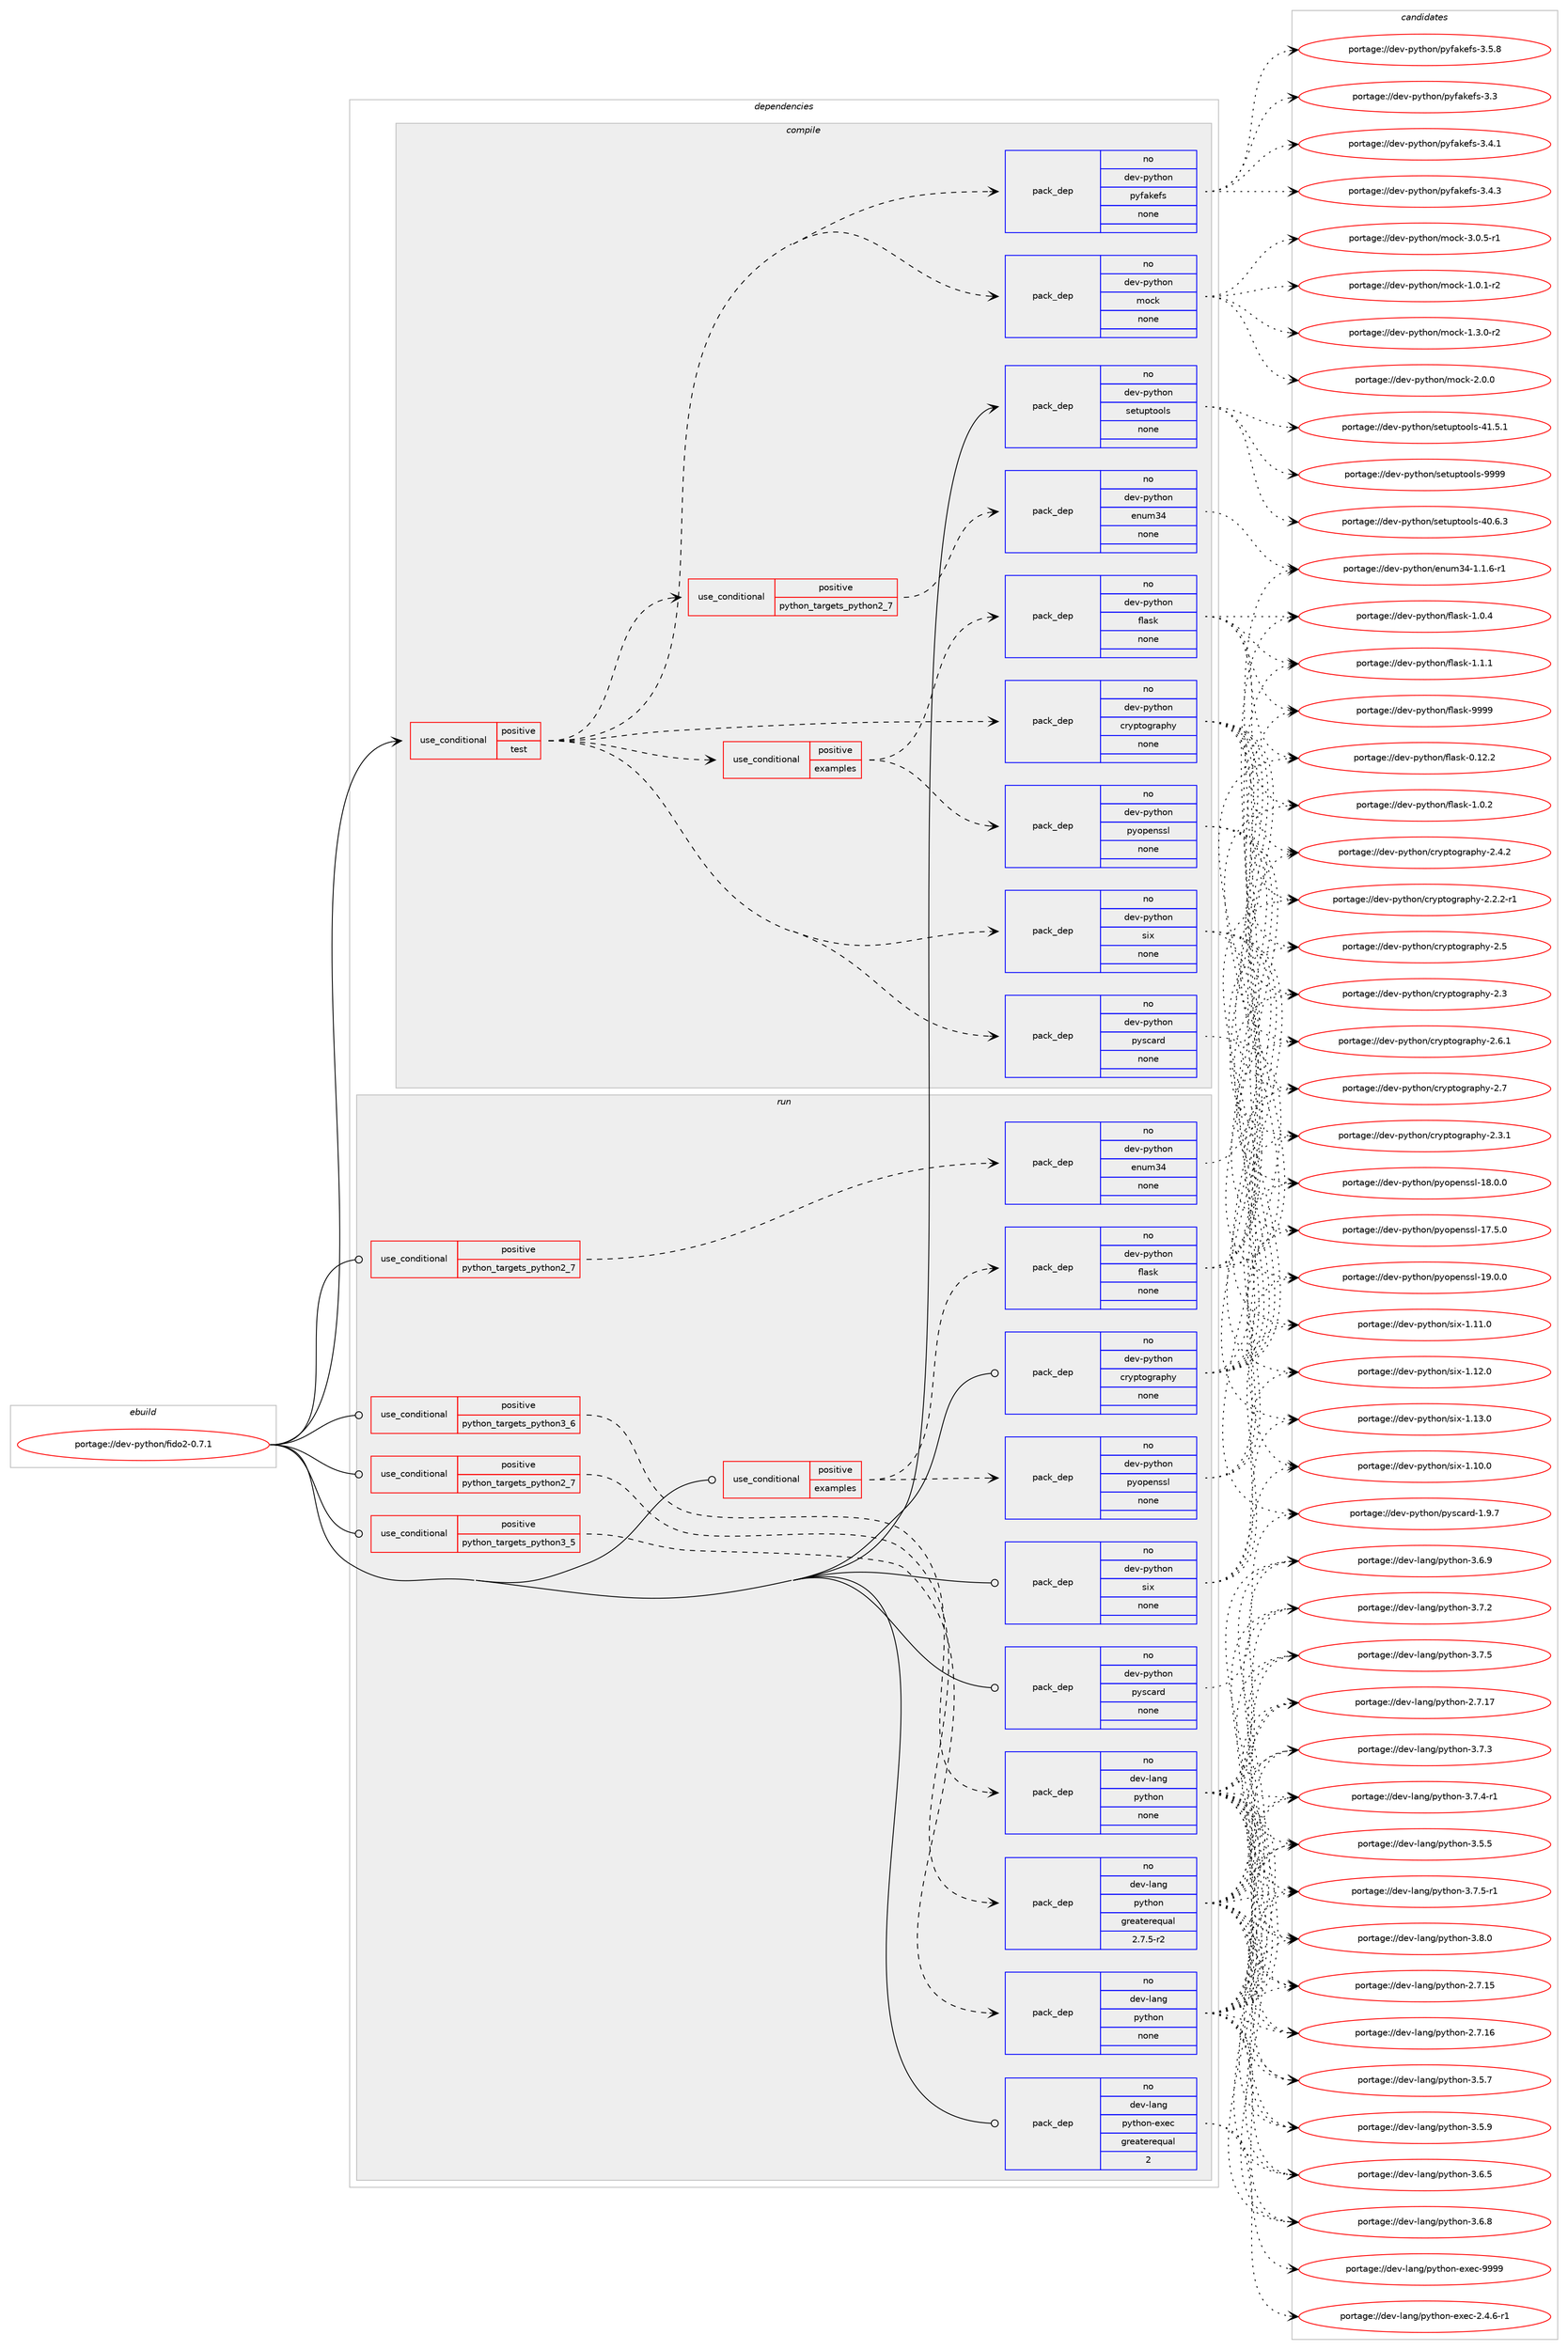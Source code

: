 digraph prolog {

# *************
# Graph options
# *************

newrank=true;
concentrate=true;
compound=true;
graph [rankdir=LR,fontname=Helvetica,fontsize=10,ranksep=1.5];#, ranksep=2.5, nodesep=0.2];
edge  [arrowhead=vee];
node  [fontname=Helvetica,fontsize=10];

# **********
# The ebuild
# **********

subgraph cluster_leftcol {
color=gray;
rank=same;
label=<<i>ebuild</i>>;
id [label="portage://dev-python/fido2-0.7.1", color=red, width=4, href="../dev-python/fido2-0.7.1.svg"];
}

# ****************
# The dependencies
# ****************

subgraph cluster_midcol {
color=gray;
label=<<i>dependencies</i>>;
subgraph cluster_compile {
fillcolor="#eeeeee";
style=filled;
label=<<i>compile</i>>;
subgraph cond28580 {
dependency139281 [label=<<TABLE BORDER="0" CELLBORDER="1" CELLSPACING="0" CELLPADDING="4"><TR><TD ROWSPAN="3" CELLPADDING="10">use_conditional</TD></TR><TR><TD>positive</TD></TR><TR><TD>test</TD></TR></TABLE>>, shape=none, color=red];
subgraph pack107373 {
dependency139282 [label=<<TABLE BORDER="0" CELLBORDER="1" CELLSPACING="0" CELLPADDING="4" WIDTH="220"><TR><TD ROWSPAN="6" CELLPADDING="30">pack_dep</TD></TR><TR><TD WIDTH="110">no</TD></TR><TR><TD>dev-python</TD></TR><TR><TD>six</TD></TR><TR><TD>none</TD></TR><TR><TD></TD></TR></TABLE>>, shape=none, color=blue];
}
dependency139281:e -> dependency139282:w [weight=20,style="dashed",arrowhead="vee"];
subgraph pack107374 {
dependency139283 [label=<<TABLE BORDER="0" CELLBORDER="1" CELLSPACING="0" CELLPADDING="4" WIDTH="220"><TR><TD ROWSPAN="6" CELLPADDING="30">pack_dep</TD></TR><TR><TD WIDTH="110">no</TD></TR><TR><TD>dev-python</TD></TR><TR><TD>cryptography</TD></TR><TR><TD>none</TD></TR><TR><TD></TD></TR></TABLE>>, shape=none, color=blue];
}
dependency139281:e -> dependency139283:w [weight=20,style="dashed",arrowhead="vee"];
subgraph pack107375 {
dependency139284 [label=<<TABLE BORDER="0" CELLBORDER="1" CELLSPACING="0" CELLPADDING="4" WIDTH="220"><TR><TD ROWSPAN="6" CELLPADDING="30">pack_dep</TD></TR><TR><TD WIDTH="110">no</TD></TR><TR><TD>dev-python</TD></TR><TR><TD>pyscard</TD></TR><TR><TD>none</TD></TR><TR><TD></TD></TR></TABLE>>, shape=none, color=blue];
}
dependency139281:e -> dependency139284:w [weight=20,style="dashed",arrowhead="vee"];
subgraph cond28581 {
dependency139285 [label=<<TABLE BORDER="0" CELLBORDER="1" CELLSPACING="0" CELLPADDING="4"><TR><TD ROWSPAN="3" CELLPADDING="10">use_conditional</TD></TR><TR><TD>positive</TD></TR><TR><TD>python_targets_python2_7</TD></TR></TABLE>>, shape=none, color=red];
subgraph pack107376 {
dependency139286 [label=<<TABLE BORDER="0" CELLBORDER="1" CELLSPACING="0" CELLPADDING="4" WIDTH="220"><TR><TD ROWSPAN="6" CELLPADDING="30">pack_dep</TD></TR><TR><TD WIDTH="110">no</TD></TR><TR><TD>dev-python</TD></TR><TR><TD>enum34</TD></TR><TR><TD>none</TD></TR><TR><TD></TD></TR></TABLE>>, shape=none, color=blue];
}
dependency139285:e -> dependency139286:w [weight=20,style="dashed",arrowhead="vee"];
}
dependency139281:e -> dependency139285:w [weight=20,style="dashed",arrowhead="vee"];
subgraph cond28582 {
dependency139287 [label=<<TABLE BORDER="0" CELLBORDER="1" CELLSPACING="0" CELLPADDING="4"><TR><TD ROWSPAN="3" CELLPADDING="10">use_conditional</TD></TR><TR><TD>positive</TD></TR><TR><TD>examples</TD></TR></TABLE>>, shape=none, color=red];
subgraph pack107377 {
dependency139288 [label=<<TABLE BORDER="0" CELLBORDER="1" CELLSPACING="0" CELLPADDING="4" WIDTH="220"><TR><TD ROWSPAN="6" CELLPADDING="30">pack_dep</TD></TR><TR><TD WIDTH="110">no</TD></TR><TR><TD>dev-python</TD></TR><TR><TD>flask</TD></TR><TR><TD>none</TD></TR><TR><TD></TD></TR></TABLE>>, shape=none, color=blue];
}
dependency139287:e -> dependency139288:w [weight=20,style="dashed",arrowhead="vee"];
subgraph pack107378 {
dependency139289 [label=<<TABLE BORDER="0" CELLBORDER="1" CELLSPACING="0" CELLPADDING="4" WIDTH="220"><TR><TD ROWSPAN="6" CELLPADDING="30">pack_dep</TD></TR><TR><TD WIDTH="110">no</TD></TR><TR><TD>dev-python</TD></TR><TR><TD>pyopenssl</TD></TR><TR><TD>none</TD></TR><TR><TD></TD></TR></TABLE>>, shape=none, color=blue];
}
dependency139287:e -> dependency139289:w [weight=20,style="dashed",arrowhead="vee"];
}
dependency139281:e -> dependency139287:w [weight=20,style="dashed",arrowhead="vee"];
subgraph pack107379 {
dependency139290 [label=<<TABLE BORDER="0" CELLBORDER="1" CELLSPACING="0" CELLPADDING="4" WIDTH="220"><TR><TD ROWSPAN="6" CELLPADDING="30">pack_dep</TD></TR><TR><TD WIDTH="110">no</TD></TR><TR><TD>dev-python</TD></TR><TR><TD>mock</TD></TR><TR><TD>none</TD></TR><TR><TD></TD></TR></TABLE>>, shape=none, color=blue];
}
dependency139281:e -> dependency139290:w [weight=20,style="dashed",arrowhead="vee"];
subgraph pack107380 {
dependency139291 [label=<<TABLE BORDER="0" CELLBORDER="1" CELLSPACING="0" CELLPADDING="4" WIDTH="220"><TR><TD ROWSPAN="6" CELLPADDING="30">pack_dep</TD></TR><TR><TD WIDTH="110">no</TD></TR><TR><TD>dev-python</TD></TR><TR><TD>pyfakefs</TD></TR><TR><TD>none</TD></TR><TR><TD></TD></TR></TABLE>>, shape=none, color=blue];
}
dependency139281:e -> dependency139291:w [weight=20,style="dashed",arrowhead="vee"];
}
id:e -> dependency139281:w [weight=20,style="solid",arrowhead="vee"];
subgraph pack107381 {
dependency139292 [label=<<TABLE BORDER="0" CELLBORDER="1" CELLSPACING="0" CELLPADDING="4" WIDTH="220"><TR><TD ROWSPAN="6" CELLPADDING="30">pack_dep</TD></TR><TR><TD WIDTH="110">no</TD></TR><TR><TD>dev-python</TD></TR><TR><TD>setuptools</TD></TR><TR><TD>none</TD></TR><TR><TD></TD></TR></TABLE>>, shape=none, color=blue];
}
id:e -> dependency139292:w [weight=20,style="solid",arrowhead="vee"];
}
subgraph cluster_compileandrun {
fillcolor="#eeeeee";
style=filled;
label=<<i>compile and run</i>>;
}
subgraph cluster_run {
fillcolor="#eeeeee";
style=filled;
label=<<i>run</i>>;
subgraph cond28583 {
dependency139293 [label=<<TABLE BORDER="0" CELLBORDER="1" CELLSPACING="0" CELLPADDING="4"><TR><TD ROWSPAN="3" CELLPADDING="10">use_conditional</TD></TR><TR><TD>positive</TD></TR><TR><TD>examples</TD></TR></TABLE>>, shape=none, color=red];
subgraph pack107382 {
dependency139294 [label=<<TABLE BORDER="0" CELLBORDER="1" CELLSPACING="0" CELLPADDING="4" WIDTH="220"><TR><TD ROWSPAN="6" CELLPADDING="30">pack_dep</TD></TR><TR><TD WIDTH="110">no</TD></TR><TR><TD>dev-python</TD></TR><TR><TD>flask</TD></TR><TR><TD>none</TD></TR><TR><TD></TD></TR></TABLE>>, shape=none, color=blue];
}
dependency139293:e -> dependency139294:w [weight=20,style="dashed",arrowhead="vee"];
subgraph pack107383 {
dependency139295 [label=<<TABLE BORDER="0" CELLBORDER="1" CELLSPACING="0" CELLPADDING="4" WIDTH="220"><TR><TD ROWSPAN="6" CELLPADDING="30">pack_dep</TD></TR><TR><TD WIDTH="110">no</TD></TR><TR><TD>dev-python</TD></TR><TR><TD>pyopenssl</TD></TR><TR><TD>none</TD></TR><TR><TD></TD></TR></TABLE>>, shape=none, color=blue];
}
dependency139293:e -> dependency139295:w [weight=20,style="dashed",arrowhead="vee"];
}
id:e -> dependency139293:w [weight=20,style="solid",arrowhead="odot"];
subgraph cond28584 {
dependency139296 [label=<<TABLE BORDER="0" CELLBORDER="1" CELLSPACING="0" CELLPADDING="4"><TR><TD ROWSPAN="3" CELLPADDING="10">use_conditional</TD></TR><TR><TD>positive</TD></TR><TR><TD>python_targets_python2_7</TD></TR></TABLE>>, shape=none, color=red];
subgraph pack107384 {
dependency139297 [label=<<TABLE BORDER="0" CELLBORDER="1" CELLSPACING="0" CELLPADDING="4" WIDTH="220"><TR><TD ROWSPAN="6" CELLPADDING="30">pack_dep</TD></TR><TR><TD WIDTH="110">no</TD></TR><TR><TD>dev-lang</TD></TR><TR><TD>python</TD></TR><TR><TD>greaterequal</TD></TR><TR><TD>2.7.5-r2</TD></TR></TABLE>>, shape=none, color=blue];
}
dependency139296:e -> dependency139297:w [weight=20,style="dashed",arrowhead="vee"];
}
id:e -> dependency139296:w [weight=20,style="solid",arrowhead="odot"];
subgraph cond28585 {
dependency139298 [label=<<TABLE BORDER="0" CELLBORDER="1" CELLSPACING="0" CELLPADDING="4"><TR><TD ROWSPAN="3" CELLPADDING="10">use_conditional</TD></TR><TR><TD>positive</TD></TR><TR><TD>python_targets_python2_7</TD></TR></TABLE>>, shape=none, color=red];
subgraph pack107385 {
dependency139299 [label=<<TABLE BORDER="0" CELLBORDER="1" CELLSPACING="0" CELLPADDING="4" WIDTH="220"><TR><TD ROWSPAN="6" CELLPADDING="30">pack_dep</TD></TR><TR><TD WIDTH="110">no</TD></TR><TR><TD>dev-python</TD></TR><TR><TD>enum34</TD></TR><TR><TD>none</TD></TR><TR><TD></TD></TR></TABLE>>, shape=none, color=blue];
}
dependency139298:e -> dependency139299:w [weight=20,style="dashed",arrowhead="vee"];
}
id:e -> dependency139298:w [weight=20,style="solid",arrowhead="odot"];
subgraph cond28586 {
dependency139300 [label=<<TABLE BORDER="0" CELLBORDER="1" CELLSPACING="0" CELLPADDING="4"><TR><TD ROWSPAN="3" CELLPADDING="10">use_conditional</TD></TR><TR><TD>positive</TD></TR><TR><TD>python_targets_python3_5</TD></TR></TABLE>>, shape=none, color=red];
subgraph pack107386 {
dependency139301 [label=<<TABLE BORDER="0" CELLBORDER="1" CELLSPACING="0" CELLPADDING="4" WIDTH="220"><TR><TD ROWSPAN="6" CELLPADDING="30">pack_dep</TD></TR><TR><TD WIDTH="110">no</TD></TR><TR><TD>dev-lang</TD></TR><TR><TD>python</TD></TR><TR><TD>none</TD></TR><TR><TD></TD></TR></TABLE>>, shape=none, color=blue];
}
dependency139300:e -> dependency139301:w [weight=20,style="dashed",arrowhead="vee"];
}
id:e -> dependency139300:w [weight=20,style="solid",arrowhead="odot"];
subgraph cond28587 {
dependency139302 [label=<<TABLE BORDER="0" CELLBORDER="1" CELLSPACING="0" CELLPADDING="4"><TR><TD ROWSPAN="3" CELLPADDING="10">use_conditional</TD></TR><TR><TD>positive</TD></TR><TR><TD>python_targets_python3_6</TD></TR></TABLE>>, shape=none, color=red];
subgraph pack107387 {
dependency139303 [label=<<TABLE BORDER="0" CELLBORDER="1" CELLSPACING="0" CELLPADDING="4" WIDTH="220"><TR><TD ROWSPAN="6" CELLPADDING="30">pack_dep</TD></TR><TR><TD WIDTH="110">no</TD></TR><TR><TD>dev-lang</TD></TR><TR><TD>python</TD></TR><TR><TD>none</TD></TR><TR><TD></TD></TR></TABLE>>, shape=none, color=blue];
}
dependency139302:e -> dependency139303:w [weight=20,style="dashed",arrowhead="vee"];
}
id:e -> dependency139302:w [weight=20,style="solid",arrowhead="odot"];
subgraph pack107388 {
dependency139304 [label=<<TABLE BORDER="0" CELLBORDER="1" CELLSPACING="0" CELLPADDING="4" WIDTH="220"><TR><TD ROWSPAN="6" CELLPADDING="30">pack_dep</TD></TR><TR><TD WIDTH="110">no</TD></TR><TR><TD>dev-lang</TD></TR><TR><TD>python-exec</TD></TR><TR><TD>greaterequal</TD></TR><TR><TD>2</TD></TR></TABLE>>, shape=none, color=blue];
}
id:e -> dependency139304:w [weight=20,style="solid",arrowhead="odot"];
subgraph pack107389 {
dependency139305 [label=<<TABLE BORDER="0" CELLBORDER="1" CELLSPACING="0" CELLPADDING="4" WIDTH="220"><TR><TD ROWSPAN="6" CELLPADDING="30">pack_dep</TD></TR><TR><TD WIDTH="110">no</TD></TR><TR><TD>dev-python</TD></TR><TR><TD>cryptography</TD></TR><TR><TD>none</TD></TR><TR><TD></TD></TR></TABLE>>, shape=none, color=blue];
}
id:e -> dependency139305:w [weight=20,style="solid",arrowhead="odot"];
subgraph pack107390 {
dependency139306 [label=<<TABLE BORDER="0" CELLBORDER="1" CELLSPACING="0" CELLPADDING="4" WIDTH="220"><TR><TD ROWSPAN="6" CELLPADDING="30">pack_dep</TD></TR><TR><TD WIDTH="110">no</TD></TR><TR><TD>dev-python</TD></TR><TR><TD>pyscard</TD></TR><TR><TD>none</TD></TR><TR><TD></TD></TR></TABLE>>, shape=none, color=blue];
}
id:e -> dependency139306:w [weight=20,style="solid",arrowhead="odot"];
subgraph pack107391 {
dependency139307 [label=<<TABLE BORDER="0" CELLBORDER="1" CELLSPACING="0" CELLPADDING="4" WIDTH="220"><TR><TD ROWSPAN="6" CELLPADDING="30">pack_dep</TD></TR><TR><TD WIDTH="110">no</TD></TR><TR><TD>dev-python</TD></TR><TR><TD>six</TD></TR><TR><TD>none</TD></TR><TR><TD></TD></TR></TABLE>>, shape=none, color=blue];
}
id:e -> dependency139307:w [weight=20,style="solid",arrowhead="odot"];
}
}

# **************
# The candidates
# **************

subgraph cluster_choices {
rank=same;
color=gray;
label=<<i>candidates</i>>;

subgraph choice107373 {
color=black;
nodesep=1;
choiceportage100101118451121211161041111104711510512045494649484648 [label="portage://dev-python/six-1.10.0", color=red, width=4,href="../dev-python/six-1.10.0.svg"];
choiceportage100101118451121211161041111104711510512045494649494648 [label="portage://dev-python/six-1.11.0", color=red, width=4,href="../dev-python/six-1.11.0.svg"];
choiceportage100101118451121211161041111104711510512045494649504648 [label="portage://dev-python/six-1.12.0", color=red, width=4,href="../dev-python/six-1.12.0.svg"];
choiceportage100101118451121211161041111104711510512045494649514648 [label="portage://dev-python/six-1.13.0", color=red, width=4,href="../dev-python/six-1.13.0.svg"];
dependency139282:e -> choiceportage100101118451121211161041111104711510512045494649484648:w [style=dotted,weight="100"];
dependency139282:e -> choiceportage100101118451121211161041111104711510512045494649494648:w [style=dotted,weight="100"];
dependency139282:e -> choiceportage100101118451121211161041111104711510512045494649504648:w [style=dotted,weight="100"];
dependency139282:e -> choiceportage100101118451121211161041111104711510512045494649514648:w [style=dotted,weight="100"];
}
subgraph choice107374 {
color=black;
nodesep=1;
choiceportage100101118451121211161041111104799114121112116111103114971121041214550465046504511449 [label="portage://dev-python/cryptography-2.2.2-r1", color=red, width=4,href="../dev-python/cryptography-2.2.2-r1.svg"];
choiceportage1001011184511212111610411111047991141211121161111031149711210412145504651 [label="portage://dev-python/cryptography-2.3", color=red, width=4,href="../dev-python/cryptography-2.3.svg"];
choiceportage10010111845112121116104111110479911412111211611110311497112104121455046514649 [label="portage://dev-python/cryptography-2.3.1", color=red, width=4,href="../dev-python/cryptography-2.3.1.svg"];
choiceportage10010111845112121116104111110479911412111211611110311497112104121455046524650 [label="portage://dev-python/cryptography-2.4.2", color=red, width=4,href="../dev-python/cryptography-2.4.2.svg"];
choiceportage1001011184511212111610411111047991141211121161111031149711210412145504653 [label="portage://dev-python/cryptography-2.5", color=red, width=4,href="../dev-python/cryptography-2.5.svg"];
choiceportage10010111845112121116104111110479911412111211611110311497112104121455046544649 [label="portage://dev-python/cryptography-2.6.1", color=red, width=4,href="../dev-python/cryptography-2.6.1.svg"];
choiceportage1001011184511212111610411111047991141211121161111031149711210412145504655 [label="portage://dev-python/cryptography-2.7", color=red, width=4,href="../dev-python/cryptography-2.7.svg"];
dependency139283:e -> choiceportage100101118451121211161041111104799114121112116111103114971121041214550465046504511449:w [style=dotted,weight="100"];
dependency139283:e -> choiceportage1001011184511212111610411111047991141211121161111031149711210412145504651:w [style=dotted,weight="100"];
dependency139283:e -> choiceportage10010111845112121116104111110479911412111211611110311497112104121455046514649:w [style=dotted,weight="100"];
dependency139283:e -> choiceportage10010111845112121116104111110479911412111211611110311497112104121455046524650:w [style=dotted,weight="100"];
dependency139283:e -> choiceportage1001011184511212111610411111047991141211121161111031149711210412145504653:w [style=dotted,weight="100"];
dependency139283:e -> choiceportage10010111845112121116104111110479911412111211611110311497112104121455046544649:w [style=dotted,weight="100"];
dependency139283:e -> choiceportage1001011184511212111610411111047991141211121161111031149711210412145504655:w [style=dotted,weight="100"];
}
subgraph choice107375 {
color=black;
nodesep=1;
choiceportage10010111845112121116104111110471121211159997114100454946574655 [label="portage://dev-python/pyscard-1.9.7", color=red, width=4,href="../dev-python/pyscard-1.9.7.svg"];
dependency139284:e -> choiceportage10010111845112121116104111110471121211159997114100454946574655:w [style=dotted,weight="100"];
}
subgraph choice107376 {
color=black;
nodesep=1;
choiceportage100101118451121211161041111104710111011710951524549464946544511449 [label="portage://dev-python/enum34-1.1.6-r1", color=red, width=4,href="../dev-python/enum34-1.1.6-r1.svg"];
dependency139286:e -> choiceportage100101118451121211161041111104710111011710951524549464946544511449:w [style=dotted,weight="100"];
}
subgraph choice107377 {
color=black;
nodesep=1;
choiceportage10010111845112121116104111110471021089711510745484649504650 [label="portage://dev-python/flask-0.12.2", color=red, width=4,href="../dev-python/flask-0.12.2.svg"];
choiceportage100101118451121211161041111104710210897115107454946484650 [label="portage://dev-python/flask-1.0.2", color=red, width=4,href="../dev-python/flask-1.0.2.svg"];
choiceportage100101118451121211161041111104710210897115107454946484652 [label="portage://dev-python/flask-1.0.4", color=red, width=4,href="../dev-python/flask-1.0.4.svg"];
choiceportage100101118451121211161041111104710210897115107454946494649 [label="portage://dev-python/flask-1.1.1", color=red, width=4,href="../dev-python/flask-1.1.1.svg"];
choiceportage1001011184511212111610411111047102108971151074557575757 [label="portage://dev-python/flask-9999", color=red, width=4,href="../dev-python/flask-9999.svg"];
dependency139288:e -> choiceportage10010111845112121116104111110471021089711510745484649504650:w [style=dotted,weight="100"];
dependency139288:e -> choiceportage100101118451121211161041111104710210897115107454946484650:w [style=dotted,weight="100"];
dependency139288:e -> choiceportage100101118451121211161041111104710210897115107454946484652:w [style=dotted,weight="100"];
dependency139288:e -> choiceportage100101118451121211161041111104710210897115107454946494649:w [style=dotted,weight="100"];
dependency139288:e -> choiceportage1001011184511212111610411111047102108971151074557575757:w [style=dotted,weight="100"];
}
subgraph choice107378 {
color=black;
nodesep=1;
choiceportage100101118451121211161041111104711212111111210111011511510845495546534648 [label="portage://dev-python/pyopenssl-17.5.0", color=red, width=4,href="../dev-python/pyopenssl-17.5.0.svg"];
choiceportage100101118451121211161041111104711212111111210111011511510845495646484648 [label="portage://dev-python/pyopenssl-18.0.0", color=red, width=4,href="../dev-python/pyopenssl-18.0.0.svg"];
choiceportage100101118451121211161041111104711212111111210111011511510845495746484648 [label="portage://dev-python/pyopenssl-19.0.0", color=red, width=4,href="../dev-python/pyopenssl-19.0.0.svg"];
dependency139289:e -> choiceportage100101118451121211161041111104711212111111210111011511510845495546534648:w [style=dotted,weight="100"];
dependency139289:e -> choiceportage100101118451121211161041111104711212111111210111011511510845495646484648:w [style=dotted,weight="100"];
dependency139289:e -> choiceportage100101118451121211161041111104711212111111210111011511510845495746484648:w [style=dotted,weight="100"];
}
subgraph choice107379 {
color=black;
nodesep=1;
choiceportage1001011184511212111610411111047109111991074549464846494511450 [label="portage://dev-python/mock-1.0.1-r2", color=red, width=4,href="../dev-python/mock-1.0.1-r2.svg"];
choiceportage1001011184511212111610411111047109111991074549465146484511450 [label="portage://dev-python/mock-1.3.0-r2", color=red, width=4,href="../dev-python/mock-1.3.0-r2.svg"];
choiceportage100101118451121211161041111104710911199107455046484648 [label="portage://dev-python/mock-2.0.0", color=red, width=4,href="../dev-python/mock-2.0.0.svg"];
choiceportage1001011184511212111610411111047109111991074551464846534511449 [label="portage://dev-python/mock-3.0.5-r1", color=red, width=4,href="../dev-python/mock-3.0.5-r1.svg"];
dependency139290:e -> choiceportage1001011184511212111610411111047109111991074549464846494511450:w [style=dotted,weight="100"];
dependency139290:e -> choiceportage1001011184511212111610411111047109111991074549465146484511450:w [style=dotted,weight="100"];
dependency139290:e -> choiceportage100101118451121211161041111104710911199107455046484648:w [style=dotted,weight="100"];
dependency139290:e -> choiceportage1001011184511212111610411111047109111991074551464846534511449:w [style=dotted,weight="100"];
}
subgraph choice107380 {
color=black;
nodesep=1;
choiceportage10010111845112121116104111110471121211029710710110211545514651 [label="portage://dev-python/pyfakefs-3.3", color=red, width=4,href="../dev-python/pyfakefs-3.3.svg"];
choiceportage100101118451121211161041111104711212110297107101102115455146524649 [label="portage://dev-python/pyfakefs-3.4.1", color=red, width=4,href="../dev-python/pyfakefs-3.4.1.svg"];
choiceportage100101118451121211161041111104711212110297107101102115455146524651 [label="portage://dev-python/pyfakefs-3.4.3", color=red, width=4,href="../dev-python/pyfakefs-3.4.3.svg"];
choiceportage100101118451121211161041111104711212110297107101102115455146534656 [label="portage://dev-python/pyfakefs-3.5.8", color=red, width=4,href="../dev-python/pyfakefs-3.5.8.svg"];
dependency139291:e -> choiceportage10010111845112121116104111110471121211029710710110211545514651:w [style=dotted,weight="100"];
dependency139291:e -> choiceportage100101118451121211161041111104711212110297107101102115455146524649:w [style=dotted,weight="100"];
dependency139291:e -> choiceportage100101118451121211161041111104711212110297107101102115455146524651:w [style=dotted,weight="100"];
dependency139291:e -> choiceportage100101118451121211161041111104711212110297107101102115455146534656:w [style=dotted,weight="100"];
}
subgraph choice107381 {
color=black;
nodesep=1;
choiceportage100101118451121211161041111104711510111611711211611111110811545524846544651 [label="portage://dev-python/setuptools-40.6.3", color=red, width=4,href="../dev-python/setuptools-40.6.3.svg"];
choiceportage100101118451121211161041111104711510111611711211611111110811545524946534649 [label="portage://dev-python/setuptools-41.5.1", color=red, width=4,href="../dev-python/setuptools-41.5.1.svg"];
choiceportage10010111845112121116104111110471151011161171121161111111081154557575757 [label="portage://dev-python/setuptools-9999", color=red, width=4,href="../dev-python/setuptools-9999.svg"];
dependency139292:e -> choiceportage100101118451121211161041111104711510111611711211611111110811545524846544651:w [style=dotted,weight="100"];
dependency139292:e -> choiceportage100101118451121211161041111104711510111611711211611111110811545524946534649:w [style=dotted,weight="100"];
dependency139292:e -> choiceportage10010111845112121116104111110471151011161171121161111111081154557575757:w [style=dotted,weight="100"];
}
subgraph choice107382 {
color=black;
nodesep=1;
choiceportage10010111845112121116104111110471021089711510745484649504650 [label="portage://dev-python/flask-0.12.2", color=red, width=4,href="../dev-python/flask-0.12.2.svg"];
choiceportage100101118451121211161041111104710210897115107454946484650 [label="portage://dev-python/flask-1.0.2", color=red, width=4,href="../dev-python/flask-1.0.2.svg"];
choiceportage100101118451121211161041111104710210897115107454946484652 [label="portage://dev-python/flask-1.0.4", color=red, width=4,href="../dev-python/flask-1.0.4.svg"];
choiceportage100101118451121211161041111104710210897115107454946494649 [label="portage://dev-python/flask-1.1.1", color=red, width=4,href="../dev-python/flask-1.1.1.svg"];
choiceportage1001011184511212111610411111047102108971151074557575757 [label="portage://dev-python/flask-9999", color=red, width=4,href="../dev-python/flask-9999.svg"];
dependency139294:e -> choiceportage10010111845112121116104111110471021089711510745484649504650:w [style=dotted,weight="100"];
dependency139294:e -> choiceportage100101118451121211161041111104710210897115107454946484650:w [style=dotted,weight="100"];
dependency139294:e -> choiceportage100101118451121211161041111104710210897115107454946484652:w [style=dotted,weight="100"];
dependency139294:e -> choiceportage100101118451121211161041111104710210897115107454946494649:w [style=dotted,weight="100"];
dependency139294:e -> choiceportage1001011184511212111610411111047102108971151074557575757:w [style=dotted,weight="100"];
}
subgraph choice107383 {
color=black;
nodesep=1;
choiceportage100101118451121211161041111104711212111111210111011511510845495546534648 [label="portage://dev-python/pyopenssl-17.5.0", color=red, width=4,href="../dev-python/pyopenssl-17.5.0.svg"];
choiceportage100101118451121211161041111104711212111111210111011511510845495646484648 [label="portage://dev-python/pyopenssl-18.0.0", color=red, width=4,href="../dev-python/pyopenssl-18.0.0.svg"];
choiceportage100101118451121211161041111104711212111111210111011511510845495746484648 [label="portage://dev-python/pyopenssl-19.0.0", color=red, width=4,href="../dev-python/pyopenssl-19.0.0.svg"];
dependency139295:e -> choiceportage100101118451121211161041111104711212111111210111011511510845495546534648:w [style=dotted,weight="100"];
dependency139295:e -> choiceportage100101118451121211161041111104711212111111210111011511510845495646484648:w [style=dotted,weight="100"];
dependency139295:e -> choiceportage100101118451121211161041111104711212111111210111011511510845495746484648:w [style=dotted,weight="100"];
}
subgraph choice107384 {
color=black;
nodesep=1;
choiceportage10010111845108971101034711212111610411111045504655464953 [label="portage://dev-lang/python-2.7.15", color=red, width=4,href="../dev-lang/python-2.7.15.svg"];
choiceportage10010111845108971101034711212111610411111045504655464954 [label="portage://dev-lang/python-2.7.16", color=red, width=4,href="../dev-lang/python-2.7.16.svg"];
choiceportage10010111845108971101034711212111610411111045504655464955 [label="portage://dev-lang/python-2.7.17", color=red, width=4,href="../dev-lang/python-2.7.17.svg"];
choiceportage100101118451089711010347112121116104111110455146534653 [label="portage://dev-lang/python-3.5.5", color=red, width=4,href="../dev-lang/python-3.5.5.svg"];
choiceportage100101118451089711010347112121116104111110455146534655 [label="portage://dev-lang/python-3.5.7", color=red, width=4,href="../dev-lang/python-3.5.7.svg"];
choiceportage100101118451089711010347112121116104111110455146534657 [label="portage://dev-lang/python-3.5.9", color=red, width=4,href="../dev-lang/python-3.5.9.svg"];
choiceportage100101118451089711010347112121116104111110455146544653 [label="portage://dev-lang/python-3.6.5", color=red, width=4,href="../dev-lang/python-3.6.5.svg"];
choiceportage100101118451089711010347112121116104111110455146544656 [label="portage://dev-lang/python-3.6.8", color=red, width=4,href="../dev-lang/python-3.6.8.svg"];
choiceportage100101118451089711010347112121116104111110455146544657 [label="portage://dev-lang/python-3.6.9", color=red, width=4,href="../dev-lang/python-3.6.9.svg"];
choiceportage100101118451089711010347112121116104111110455146554650 [label="portage://dev-lang/python-3.7.2", color=red, width=4,href="../dev-lang/python-3.7.2.svg"];
choiceportage100101118451089711010347112121116104111110455146554651 [label="portage://dev-lang/python-3.7.3", color=red, width=4,href="../dev-lang/python-3.7.3.svg"];
choiceportage1001011184510897110103471121211161041111104551465546524511449 [label="portage://dev-lang/python-3.7.4-r1", color=red, width=4,href="../dev-lang/python-3.7.4-r1.svg"];
choiceportage100101118451089711010347112121116104111110455146554653 [label="portage://dev-lang/python-3.7.5", color=red, width=4,href="../dev-lang/python-3.7.5.svg"];
choiceportage1001011184510897110103471121211161041111104551465546534511449 [label="portage://dev-lang/python-3.7.5-r1", color=red, width=4,href="../dev-lang/python-3.7.5-r1.svg"];
choiceportage100101118451089711010347112121116104111110455146564648 [label="portage://dev-lang/python-3.8.0", color=red, width=4,href="../dev-lang/python-3.8.0.svg"];
dependency139297:e -> choiceportage10010111845108971101034711212111610411111045504655464953:w [style=dotted,weight="100"];
dependency139297:e -> choiceportage10010111845108971101034711212111610411111045504655464954:w [style=dotted,weight="100"];
dependency139297:e -> choiceportage10010111845108971101034711212111610411111045504655464955:w [style=dotted,weight="100"];
dependency139297:e -> choiceportage100101118451089711010347112121116104111110455146534653:w [style=dotted,weight="100"];
dependency139297:e -> choiceportage100101118451089711010347112121116104111110455146534655:w [style=dotted,weight="100"];
dependency139297:e -> choiceportage100101118451089711010347112121116104111110455146534657:w [style=dotted,weight="100"];
dependency139297:e -> choiceportage100101118451089711010347112121116104111110455146544653:w [style=dotted,weight="100"];
dependency139297:e -> choiceportage100101118451089711010347112121116104111110455146544656:w [style=dotted,weight="100"];
dependency139297:e -> choiceportage100101118451089711010347112121116104111110455146544657:w [style=dotted,weight="100"];
dependency139297:e -> choiceportage100101118451089711010347112121116104111110455146554650:w [style=dotted,weight="100"];
dependency139297:e -> choiceportage100101118451089711010347112121116104111110455146554651:w [style=dotted,weight="100"];
dependency139297:e -> choiceportage1001011184510897110103471121211161041111104551465546524511449:w [style=dotted,weight="100"];
dependency139297:e -> choiceportage100101118451089711010347112121116104111110455146554653:w [style=dotted,weight="100"];
dependency139297:e -> choiceportage1001011184510897110103471121211161041111104551465546534511449:w [style=dotted,weight="100"];
dependency139297:e -> choiceportage100101118451089711010347112121116104111110455146564648:w [style=dotted,weight="100"];
}
subgraph choice107385 {
color=black;
nodesep=1;
choiceportage100101118451121211161041111104710111011710951524549464946544511449 [label="portage://dev-python/enum34-1.1.6-r1", color=red, width=4,href="../dev-python/enum34-1.1.6-r1.svg"];
dependency139299:e -> choiceportage100101118451121211161041111104710111011710951524549464946544511449:w [style=dotted,weight="100"];
}
subgraph choice107386 {
color=black;
nodesep=1;
choiceportage10010111845108971101034711212111610411111045504655464953 [label="portage://dev-lang/python-2.7.15", color=red, width=4,href="../dev-lang/python-2.7.15.svg"];
choiceportage10010111845108971101034711212111610411111045504655464954 [label="portage://dev-lang/python-2.7.16", color=red, width=4,href="../dev-lang/python-2.7.16.svg"];
choiceportage10010111845108971101034711212111610411111045504655464955 [label="portage://dev-lang/python-2.7.17", color=red, width=4,href="../dev-lang/python-2.7.17.svg"];
choiceportage100101118451089711010347112121116104111110455146534653 [label="portage://dev-lang/python-3.5.5", color=red, width=4,href="../dev-lang/python-3.5.5.svg"];
choiceportage100101118451089711010347112121116104111110455146534655 [label="portage://dev-lang/python-3.5.7", color=red, width=4,href="../dev-lang/python-3.5.7.svg"];
choiceportage100101118451089711010347112121116104111110455146534657 [label="portage://dev-lang/python-3.5.9", color=red, width=4,href="../dev-lang/python-3.5.9.svg"];
choiceportage100101118451089711010347112121116104111110455146544653 [label="portage://dev-lang/python-3.6.5", color=red, width=4,href="../dev-lang/python-3.6.5.svg"];
choiceportage100101118451089711010347112121116104111110455146544656 [label="portage://dev-lang/python-3.6.8", color=red, width=4,href="../dev-lang/python-3.6.8.svg"];
choiceportage100101118451089711010347112121116104111110455146544657 [label="portage://dev-lang/python-3.6.9", color=red, width=4,href="../dev-lang/python-3.6.9.svg"];
choiceportage100101118451089711010347112121116104111110455146554650 [label="portage://dev-lang/python-3.7.2", color=red, width=4,href="../dev-lang/python-3.7.2.svg"];
choiceportage100101118451089711010347112121116104111110455146554651 [label="portage://dev-lang/python-3.7.3", color=red, width=4,href="../dev-lang/python-3.7.3.svg"];
choiceportage1001011184510897110103471121211161041111104551465546524511449 [label="portage://dev-lang/python-3.7.4-r1", color=red, width=4,href="../dev-lang/python-3.7.4-r1.svg"];
choiceportage100101118451089711010347112121116104111110455146554653 [label="portage://dev-lang/python-3.7.5", color=red, width=4,href="../dev-lang/python-3.7.5.svg"];
choiceportage1001011184510897110103471121211161041111104551465546534511449 [label="portage://dev-lang/python-3.7.5-r1", color=red, width=4,href="../dev-lang/python-3.7.5-r1.svg"];
choiceportage100101118451089711010347112121116104111110455146564648 [label="portage://dev-lang/python-3.8.0", color=red, width=4,href="../dev-lang/python-3.8.0.svg"];
dependency139301:e -> choiceportage10010111845108971101034711212111610411111045504655464953:w [style=dotted,weight="100"];
dependency139301:e -> choiceportage10010111845108971101034711212111610411111045504655464954:w [style=dotted,weight="100"];
dependency139301:e -> choiceportage10010111845108971101034711212111610411111045504655464955:w [style=dotted,weight="100"];
dependency139301:e -> choiceportage100101118451089711010347112121116104111110455146534653:w [style=dotted,weight="100"];
dependency139301:e -> choiceportage100101118451089711010347112121116104111110455146534655:w [style=dotted,weight="100"];
dependency139301:e -> choiceportage100101118451089711010347112121116104111110455146534657:w [style=dotted,weight="100"];
dependency139301:e -> choiceportage100101118451089711010347112121116104111110455146544653:w [style=dotted,weight="100"];
dependency139301:e -> choiceportage100101118451089711010347112121116104111110455146544656:w [style=dotted,weight="100"];
dependency139301:e -> choiceportage100101118451089711010347112121116104111110455146544657:w [style=dotted,weight="100"];
dependency139301:e -> choiceportage100101118451089711010347112121116104111110455146554650:w [style=dotted,weight="100"];
dependency139301:e -> choiceportage100101118451089711010347112121116104111110455146554651:w [style=dotted,weight="100"];
dependency139301:e -> choiceportage1001011184510897110103471121211161041111104551465546524511449:w [style=dotted,weight="100"];
dependency139301:e -> choiceportage100101118451089711010347112121116104111110455146554653:w [style=dotted,weight="100"];
dependency139301:e -> choiceportage1001011184510897110103471121211161041111104551465546534511449:w [style=dotted,weight="100"];
dependency139301:e -> choiceportage100101118451089711010347112121116104111110455146564648:w [style=dotted,weight="100"];
}
subgraph choice107387 {
color=black;
nodesep=1;
choiceportage10010111845108971101034711212111610411111045504655464953 [label="portage://dev-lang/python-2.7.15", color=red, width=4,href="../dev-lang/python-2.7.15.svg"];
choiceportage10010111845108971101034711212111610411111045504655464954 [label="portage://dev-lang/python-2.7.16", color=red, width=4,href="../dev-lang/python-2.7.16.svg"];
choiceportage10010111845108971101034711212111610411111045504655464955 [label="portage://dev-lang/python-2.7.17", color=red, width=4,href="../dev-lang/python-2.7.17.svg"];
choiceportage100101118451089711010347112121116104111110455146534653 [label="portage://dev-lang/python-3.5.5", color=red, width=4,href="../dev-lang/python-3.5.5.svg"];
choiceportage100101118451089711010347112121116104111110455146534655 [label="portage://dev-lang/python-3.5.7", color=red, width=4,href="../dev-lang/python-3.5.7.svg"];
choiceportage100101118451089711010347112121116104111110455146534657 [label="portage://dev-lang/python-3.5.9", color=red, width=4,href="../dev-lang/python-3.5.9.svg"];
choiceportage100101118451089711010347112121116104111110455146544653 [label="portage://dev-lang/python-3.6.5", color=red, width=4,href="../dev-lang/python-3.6.5.svg"];
choiceportage100101118451089711010347112121116104111110455146544656 [label="portage://dev-lang/python-3.6.8", color=red, width=4,href="../dev-lang/python-3.6.8.svg"];
choiceportage100101118451089711010347112121116104111110455146544657 [label="portage://dev-lang/python-3.6.9", color=red, width=4,href="../dev-lang/python-3.6.9.svg"];
choiceportage100101118451089711010347112121116104111110455146554650 [label="portage://dev-lang/python-3.7.2", color=red, width=4,href="../dev-lang/python-3.7.2.svg"];
choiceportage100101118451089711010347112121116104111110455146554651 [label="portage://dev-lang/python-3.7.3", color=red, width=4,href="../dev-lang/python-3.7.3.svg"];
choiceportage1001011184510897110103471121211161041111104551465546524511449 [label="portage://dev-lang/python-3.7.4-r1", color=red, width=4,href="../dev-lang/python-3.7.4-r1.svg"];
choiceportage100101118451089711010347112121116104111110455146554653 [label="portage://dev-lang/python-3.7.5", color=red, width=4,href="../dev-lang/python-3.7.5.svg"];
choiceportage1001011184510897110103471121211161041111104551465546534511449 [label="portage://dev-lang/python-3.7.5-r1", color=red, width=4,href="../dev-lang/python-3.7.5-r1.svg"];
choiceportage100101118451089711010347112121116104111110455146564648 [label="portage://dev-lang/python-3.8.0", color=red, width=4,href="../dev-lang/python-3.8.0.svg"];
dependency139303:e -> choiceportage10010111845108971101034711212111610411111045504655464953:w [style=dotted,weight="100"];
dependency139303:e -> choiceportage10010111845108971101034711212111610411111045504655464954:w [style=dotted,weight="100"];
dependency139303:e -> choiceportage10010111845108971101034711212111610411111045504655464955:w [style=dotted,weight="100"];
dependency139303:e -> choiceportage100101118451089711010347112121116104111110455146534653:w [style=dotted,weight="100"];
dependency139303:e -> choiceportage100101118451089711010347112121116104111110455146534655:w [style=dotted,weight="100"];
dependency139303:e -> choiceportage100101118451089711010347112121116104111110455146534657:w [style=dotted,weight="100"];
dependency139303:e -> choiceportage100101118451089711010347112121116104111110455146544653:w [style=dotted,weight="100"];
dependency139303:e -> choiceportage100101118451089711010347112121116104111110455146544656:w [style=dotted,weight="100"];
dependency139303:e -> choiceportage100101118451089711010347112121116104111110455146544657:w [style=dotted,weight="100"];
dependency139303:e -> choiceportage100101118451089711010347112121116104111110455146554650:w [style=dotted,weight="100"];
dependency139303:e -> choiceportage100101118451089711010347112121116104111110455146554651:w [style=dotted,weight="100"];
dependency139303:e -> choiceportage1001011184510897110103471121211161041111104551465546524511449:w [style=dotted,weight="100"];
dependency139303:e -> choiceportage100101118451089711010347112121116104111110455146554653:w [style=dotted,weight="100"];
dependency139303:e -> choiceportage1001011184510897110103471121211161041111104551465546534511449:w [style=dotted,weight="100"];
dependency139303:e -> choiceportage100101118451089711010347112121116104111110455146564648:w [style=dotted,weight="100"];
}
subgraph choice107388 {
color=black;
nodesep=1;
choiceportage10010111845108971101034711212111610411111045101120101994550465246544511449 [label="portage://dev-lang/python-exec-2.4.6-r1", color=red, width=4,href="../dev-lang/python-exec-2.4.6-r1.svg"];
choiceportage10010111845108971101034711212111610411111045101120101994557575757 [label="portage://dev-lang/python-exec-9999", color=red, width=4,href="../dev-lang/python-exec-9999.svg"];
dependency139304:e -> choiceportage10010111845108971101034711212111610411111045101120101994550465246544511449:w [style=dotted,weight="100"];
dependency139304:e -> choiceportage10010111845108971101034711212111610411111045101120101994557575757:w [style=dotted,weight="100"];
}
subgraph choice107389 {
color=black;
nodesep=1;
choiceportage100101118451121211161041111104799114121112116111103114971121041214550465046504511449 [label="portage://dev-python/cryptography-2.2.2-r1", color=red, width=4,href="../dev-python/cryptography-2.2.2-r1.svg"];
choiceportage1001011184511212111610411111047991141211121161111031149711210412145504651 [label="portage://dev-python/cryptography-2.3", color=red, width=4,href="../dev-python/cryptography-2.3.svg"];
choiceportage10010111845112121116104111110479911412111211611110311497112104121455046514649 [label="portage://dev-python/cryptography-2.3.1", color=red, width=4,href="../dev-python/cryptography-2.3.1.svg"];
choiceportage10010111845112121116104111110479911412111211611110311497112104121455046524650 [label="portage://dev-python/cryptography-2.4.2", color=red, width=4,href="../dev-python/cryptography-2.4.2.svg"];
choiceportage1001011184511212111610411111047991141211121161111031149711210412145504653 [label="portage://dev-python/cryptography-2.5", color=red, width=4,href="../dev-python/cryptography-2.5.svg"];
choiceportage10010111845112121116104111110479911412111211611110311497112104121455046544649 [label="portage://dev-python/cryptography-2.6.1", color=red, width=4,href="../dev-python/cryptography-2.6.1.svg"];
choiceportage1001011184511212111610411111047991141211121161111031149711210412145504655 [label="portage://dev-python/cryptography-2.7", color=red, width=4,href="../dev-python/cryptography-2.7.svg"];
dependency139305:e -> choiceportage100101118451121211161041111104799114121112116111103114971121041214550465046504511449:w [style=dotted,weight="100"];
dependency139305:e -> choiceportage1001011184511212111610411111047991141211121161111031149711210412145504651:w [style=dotted,weight="100"];
dependency139305:e -> choiceportage10010111845112121116104111110479911412111211611110311497112104121455046514649:w [style=dotted,weight="100"];
dependency139305:e -> choiceportage10010111845112121116104111110479911412111211611110311497112104121455046524650:w [style=dotted,weight="100"];
dependency139305:e -> choiceportage1001011184511212111610411111047991141211121161111031149711210412145504653:w [style=dotted,weight="100"];
dependency139305:e -> choiceportage10010111845112121116104111110479911412111211611110311497112104121455046544649:w [style=dotted,weight="100"];
dependency139305:e -> choiceportage1001011184511212111610411111047991141211121161111031149711210412145504655:w [style=dotted,weight="100"];
}
subgraph choice107390 {
color=black;
nodesep=1;
choiceportage10010111845112121116104111110471121211159997114100454946574655 [label="portage://dev-python/pyscard-1.9.7", color=red, width=4,href="../dev-python/pyscard-1.9.7.svg"];
dependency139306:e -> choiceportage10010111845112121116104111110471121211159997114100454946574655:w [style=dotted,weight="100"];
}
subgraph choice107391 {
color=black;
nodesep=1;
choiceportage100101118451121211161041111104711510512045494649484648 [label="portage://dev-python/six-1.10.0", color=red, width=4,href="../dev-python/six-1.10.0.svg"];
choiceportage100101118451121211161041111104711510512045494649494648 [label="portage://dev-python/six-1.11.0", color=red, width=4,href="../dev-python/six-1.11.0.svg"];
choiceportage100101118451121211161041111104711510512045494649504648 [label="portage://dev-python/six-1.12.0", color=red, width=4,href="../dev-python/six-1.12.0.svg"];
choiceportage100101118451121211161041111104711510512045494649514648 [label="portage://dev-python/six-1.13.0", color=red, width=4,href="../dev-python/six-1.13.0.svg"];
dependency139307:e -> choiceportage100101118451121211161041111104711510512045494649484648:w [style=dotted,weight="100"];
dependency139307:e -> choiceportage100101118451121211161041111104711510512045494649494648:w [style=dotted,weight="100"];
dependency139307:e -> choiceportage100101118451121211161041111104711510512045494649504648:w [style=dotted,weight="100"];
dependency139307:e -> choiceportage100101118451121211161041111104711510512045494649514648:w [style=dotted,weight="100"];
}
}

}
